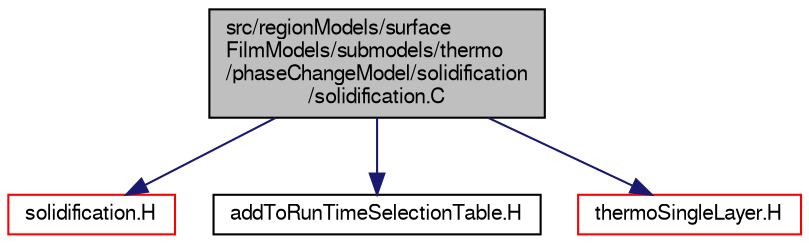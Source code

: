 digraph "src/regionModels/surfaceFilmModels/submodels/thermo/phaseChangeModel/solidification/solidification.C"
{
  bgcolor="transparent";
  edge [fontname="FreeSans",fontsize="10",labelfontname="FreeSans",labelfontsize="10"];
  node [fontname="FreeSans",fontsize="10",shape=record];
  Node0 [label="src/regionModels/surface\lFilmModels/submodels/thermo\l/phaseChangeModel/solidification\l/solidification.C",height=0.2,width=0.4,color="black", fillcolor="grey75", style="filled", fontcolor="black"];
  Node0 -> Node1 [color="midnightblue",fontsize="10",style="solid",fontname="FreeSans"];
  Node1 [label="solidification.H",height=0.2,width=0.4,color="red",URL="$a14384.html"];
  Node0 -> Node334 [color="midnightblue",fontsize="10",style="solid",fontname="FreeSans"];
  Node334 [label="addToRunTimeSelectionTable.H",height=0.2,width=0.4,color="black",URL="$a09263.html",tooltip="Macros for easy insertion into run-time selection tables. "];
  Node0 -> Node335 [color="midnightblue",fontsize="10",style="solid",fontname="FreeSans"];
  Node335 [label="thermoSingleLayer.H",height=0.2,width=0.4,color="red",URL="$a14408.html"];
}
